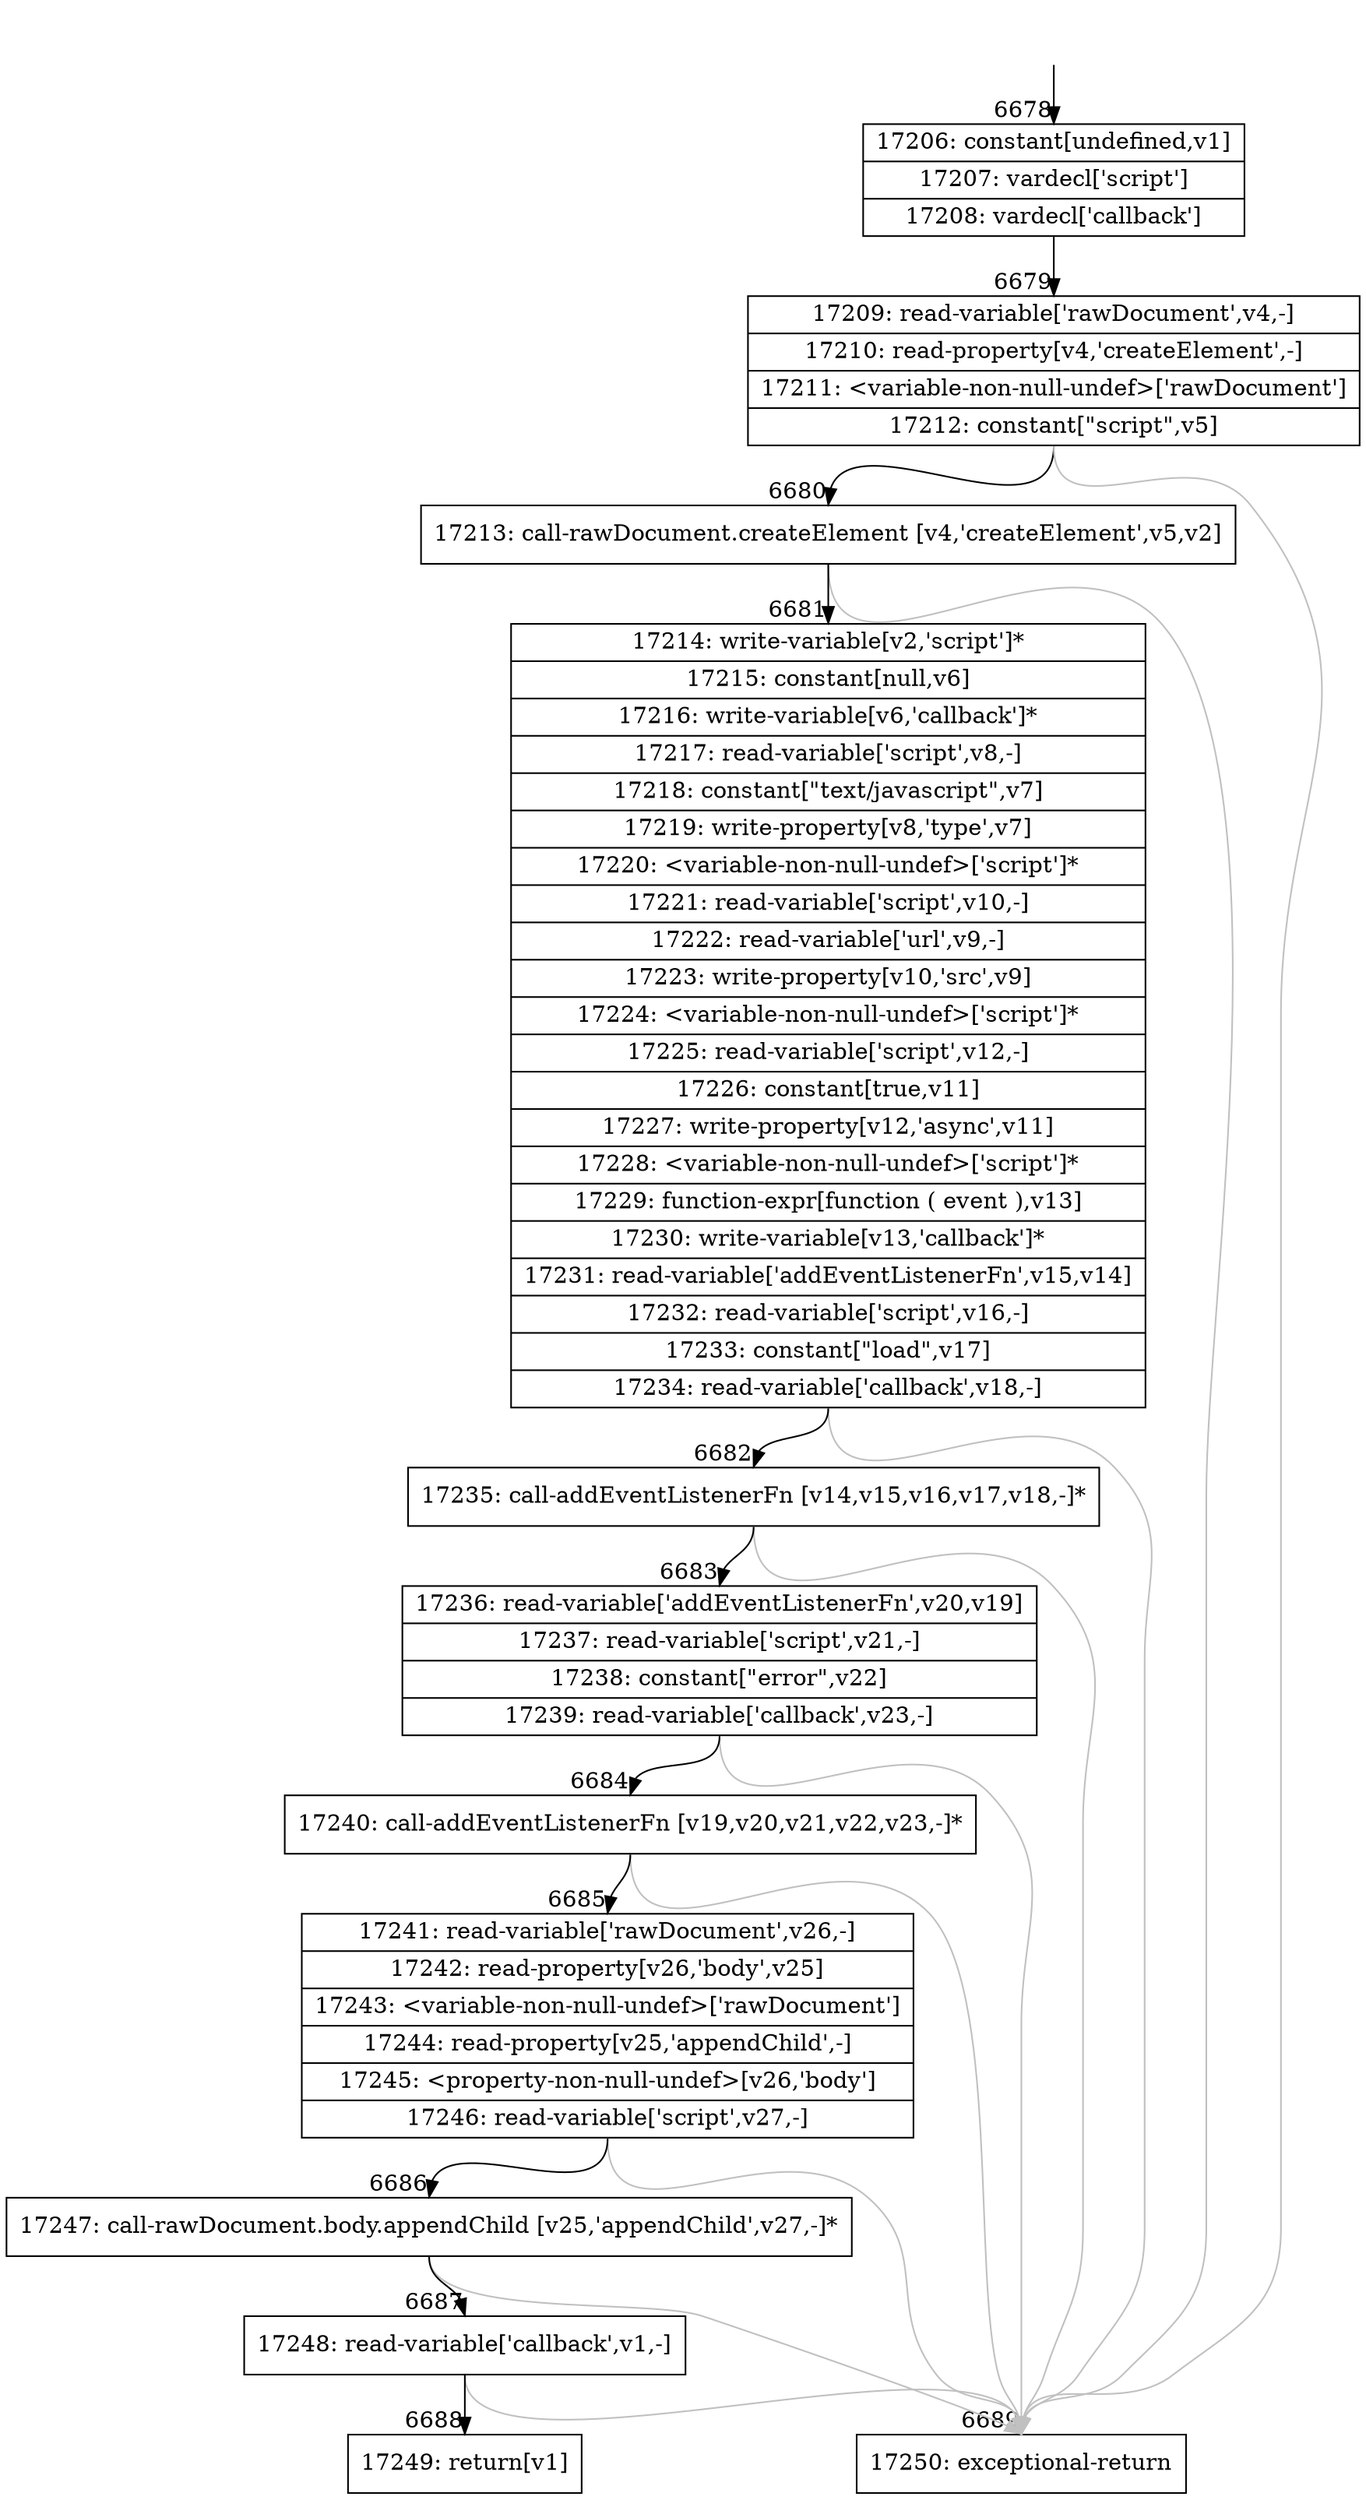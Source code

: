 digraph {
rankdir="TD"
BB_entry498[shape=none,label=""];
BB_entry498 -> BB6678 [tailport=s, headport=n, headlabel="    6678"]
BB6678 [shape=record label="{17206: constant[undefined,v1]|17207: vardecl['script']|17208: vardecl['callback']}" ] 
BB6678 -> BB6679 [tailport=s, headport=n, headlabel="      6679"]
BB6679 [shape=record label="{17209: read-variable['rawDocument',v4,-]|17210: read-property[v4,'createElement',-]|17211: \<variable-non-null-undef\>['rawDocument']|17212: constant[\"script\",v5]}" ] 
BB6679 -> BB6680 [tailport=s, headport=n, headlabel="      6680"]
BB6679 -> BB6689 [tailport=s, headport=n, color=gray, headlabel="      6689"]
BB6680 [shape=record label="{17213: call-rawDocument.createElement [v4,'createElement',v5,v2]}" ] 
BB6680 -> BB6681 [tailport=s, headport=n, headlabel="      6681"]
BB6680 -> BB6689 [tailport=s, headport=n, color=gray]
BB6681 [shape=record label="{17214: write-variable[v2,'script']*|17215: constant[null,v6]|17216: write-variable[v6,'callback']*|17217: read-variable['script',v8,-]|17218: constant[\"text/javascript\",v7]|17219: write-property[v8,'type',v7]|17220: \<variable-non-null-undef\>['script']*|17221: read-variable['script',v10,-]|17222: read-variable['url',v9,-]|17223: write-property[v10,'src',v9]|17224: \<variable-non-null-undef\>['script']*|17225: read-variable['script',v12,-]|17226: constant[true,v11]|17227: write-property[v12,'async',v11]|17228: \<variable-non-null-undef\>['script']*|17229: function-expr[function ( event ),v13]|17230: write-variable[v13,'callback']*|17231: read-variable['addEventListenerFn',v15,v14]|17232: read-variable['script',v16,-]|17233: constant[\"load\",v17]|17234: read-variable['callback',v18,-]}" ] 
BB6681 -> BB6682 [tailport=s, headport=n, headlabel="      6682"]
BB6681 -> BB6689 [tailport=s, headport=n, color=gray]
BB6682 [shape=record label="{17235: call-addEventListenerFn [v14,v15,v16,v17,v18,-]*}" ] 
BB6682 -> BB6683 [tailport=s, headport=n, headlabel="      6683"]
BB6682 -> BB6689 [tailport=s, headport=n, color=gray]
BB6683 [shape=record label="{17236: read-variable['addEventListenerFn',v20,v19]|17237: read-variable['script',v21,-]|17238: constant[\"error\",v22]|17239: read-variable['callback',v23,-]}" ] 
BB6683 -> BB6684 [tailport=s, headport=n, headlabel="      6684"]
BB6683 -> BB6689 [tailport=s, headport=n, color=gray]
BB6684 [shape=record label="{17240: call-addEventListenerFn [v19,v20,v21,v22,v23,-]*}" ] 
BB6684 -> BB6685 [tailport=s, headport=n, headlabel="      6685"]
BB6684 -> BB6689 [tailport=s, headport=n, color=gray]
BB6685 [shape=record label="{17241: read-variable['rawDocument',v26,-]|17242: read-property[v26,'body',v25]|17243: \<variable-non-null-undef\>['rawDocument']|17244: read-property[v25,'appendChild',-]|17245: \<property-non-null-undef\>[v26,'body']|17246: read-variable['script',v27,-]}" ] 
BB6685 -> BB6686 [tailport=s, headport=n, headlabel="      6686"]
BB6685 -> BB6689 [tailport=s, headport=n, color=gray]
BB6686 [shape=record label="{17247: call-rawDocument.body.appendChild [v25,'appendChild',v27,-]*}" ] 
BB6686 -> BB6687 [tailport=s, headport=n, headlabel="      6687"]
BB6686 -> BB6689 [tailport=s, headport=n, color=gray]
BB6687 [shape=record label="{17248: read-variable['callback',v1,-]}" ] 
BB6687 -> BB6688 [tailport=s, headport=n, headlabel="      6688"]
BB6687 -> BB6689 [tailport=s, headport=n, color=gray]
BB6688 [shape=record label="{17249: return[v1]}" ] 
BB6689 [shape=record label="{17250: exceptional-return}" ] 
//#$~ 10576
}
